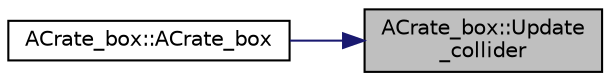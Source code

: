 digraph "ACrate_box::Update_collider"
{
 // LATEX_PDF_SIZE
  edge [fontname="Helvetica",fontsize="10",labelfontname="Helvetica",labelfontsize="10"];
  node [fontname="Helvetica",fontsize="10",shape=record];
  rankdir="RL";
  Node1 [label="ACrate_box::Update\l_collider",height=0.2,width=0.4,color="black", fillcolor="grey75", style="filled", fontcolor="black",tooltip=" "];
  Node1 -> Node2 [dir="back",color="midnightblue",fontsize="10",style="solid",fontname="Helvetica"];
  Node2 [label="ACrate_box::ACrate_box",height=0.2,width=0.4,color="black", fillcolor="white", style="filled",URL="$class_a_crate__box.html#aeb106da4850d101c01f1cc35dd145277",tooltip=" "];
}
